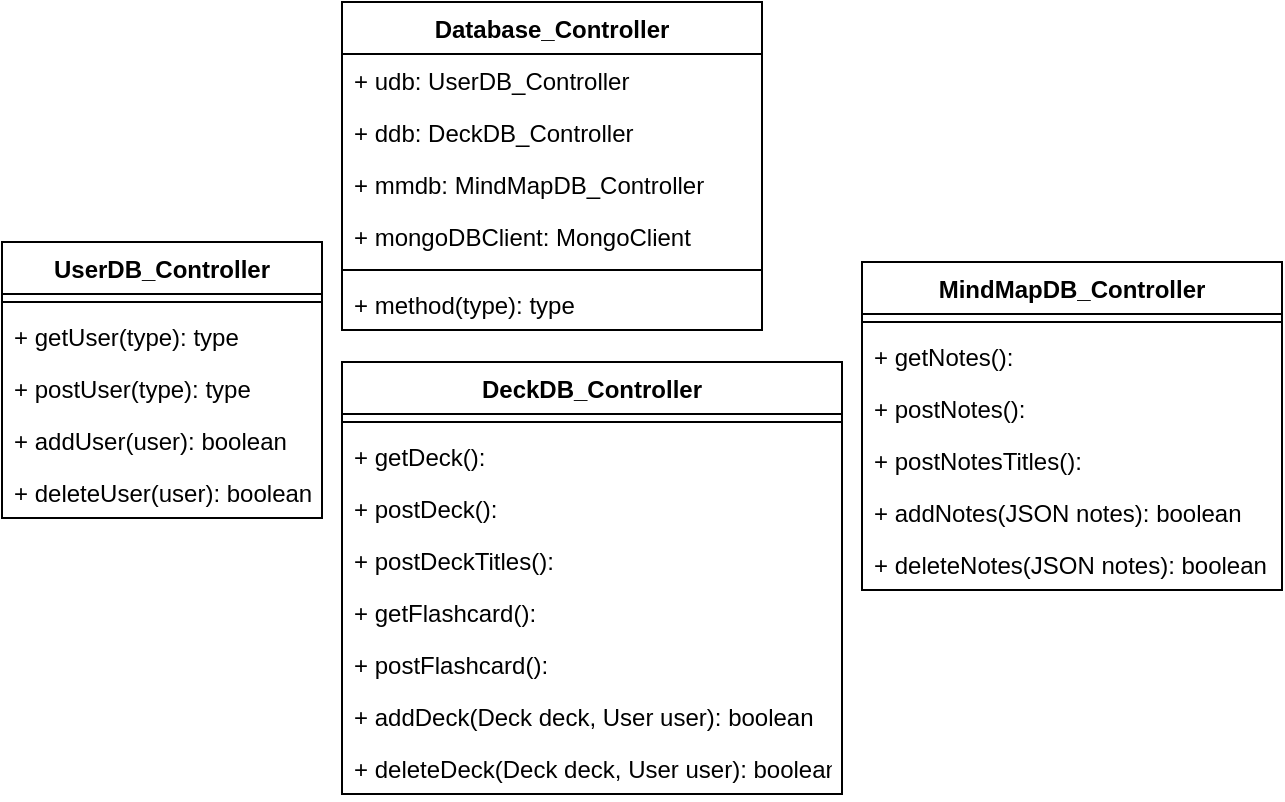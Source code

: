 <mxfile version="16.6.2" type="github">
  <diagram id="OZFG6OfKiUKvitj1Ooh6" name="Page-1">
    <mxGraphModel dx="709" dy="336" grid="1" gridSize="10" guides="1" tooltips="1" connect="1" arrows="1" fold="1" page="1" pageScale="1" pageWidth="850" pageHeight="1100" math="0" shadow="0">
      <root>
        <mxCell id="0" />
        <mxCell id="1" parent="0" />
        <mxCell id="ojVDbGATxQQFOBssAs5M-1" value="Database_Controller" style="swimlane;fontStyle=1;align=center;verticalAlign=top;childLayout=stackLayout;horizontal=1;startSize=26;horizontalStack=0;resizeParent=1;resizeParentMax=0;resizeLast=0;collapsible=1;marginBottom=0;" vertex="1" parent="1">
          <mxGeometry x="190" y="10" width="210" height="164" as="geometry" />
        </mxCell>
        <mxCell id="ojVDbGATxQQFOBssAs5M-2" value="+ udb: UserDB_Controller" style="text;strokeColor=none;fillColor=none;align=left;verticalAlign=top;spacingLeft=4;spacingRight=4;overflow=hidden;rotatable=0;points=[[0,0.5],[1,0.5]];portConstraint=eastwest;" vertex="1" parent="ojVDbGATxQQFOBssAs5M-1">
          <mxGeometry y="26" width="210" height="26" as="geometry" />
        </mxCell>
        <mxCell id="ojVDbGATxQQFOBssAs5M-18" value="+ ddb: DeckDB_Controller" style="text;strokeColor=none;fillColor=none;align=left;verticalAlign=top;spacingLeft=4;spacingRight=4;overflow=hidden;rotatable=0;points=[[0,0.5],[1,0.5]];portConstraint=eastwest;" vertex="1" parent="ojVDbGATxQQFOBssAs5M-1">
          <mxGeometry y="52" width="210" height="26" as="geometry" />
        </mxCell>
        <mxCell id="ojVDbGATxQQFOBssAs5M-19" value="+ mmdb: MindMapDB_Controller" style="text;strokeColor=none;fillColor=none;align=left;verticalAlign=top;spacingLeft=4;spacingRight=4;overflow=hidden;rotatable=0;points=[[0,0.5],[1,0.5]];portConstraint=eastwest;" vertex="1" parent="ojVDbGATxQQFOBssAs5M-1">
          <mxGeometry y="78" width="210" height="26" as="geometry" />
        </mxCell>
        <mxCell id="ojVDbGATxQQFOBssAs5M-25" value="+ mongoDBClient: MongoClient" style="text;strokeColor=none;fillColor=none;align=left;verticalAlign=top;spacingLeft=4;spacingRight=4;overflow=hidden;rotatable=0;points=[[0,0.5],[1,0.5]];portConstraint=eastwest;" vertex="1" parent="ojVDbGATxQQFOBssAs5M-1">
          <mxGeometry y="104" width="210" height="26" as="geometry" />
        </mxCell>
        <mxCell id="ojVDbGATxQQFOBssAs5M-3" value="" style="line;strokeWidth=1;fillColor=none;align=left;verticalAlign=middle;spacingTop=-1;spacingLeft=3;spacingRight=3;rotatable=0;labelPosition=right;points=[];portConstraint=eastwest;" vertex="1" parent="ojVDbGATxQQFOBssAs5M-1">
          <mxGeometry y="130" width="210" height="8" as="geometry" />
        </mxCell>
        <mxCell id="ojVDbGATxQQFOBssAs5M-4" value="+ method(type): type" style="text;strokeColor=none;fillColor=none;align=left;verticalAlign=top;spacingLeft=4;spacingRight=4;overflow=hidden;rotatable=0;points=[[0,0.5],[1,0.5]];portConstraint=eastwest;" vertex="1" parent="ojVDbGATxQQFOBssAs5M-1">
          <mxGeometry y="138" width="210" height="26" as="geometry" />
        </mxCell>
        <mxCell id="ojVDbGATxQQFOBssAs5M-5" value="UserDB_Controller" style="swimlane;fontStyle=1;align=center;verticalAlign=top;childLayout=stackLayout;horizontal=1;startSize=26;horizontalStack=0;resizeParent=1;resizeParentMax=0;resizeLast=0;collapsible=1;marginBottom=0;" vertex="1" parent="1">
          <mxGeometry x="20" y="130" width="160" height="138" as="geometry" />
        </mxCell>
        <mxCell id="ojVDbGATxQQFOBssAs5M-7" value="" style="line;strokeWidth=1;fillColor=none;align=left;verticalAlign=middle;spacingTop=-1;spacingLeft=3;spacingRight=3;rotatable=0;labelPosition=right;points=[];portConstraint=eastwest;" vertex="1" parent="ojVDbGATxQQFOBssAs5M-5">
          <mxGeometry y="26" width="160" height="8" as="geometry" />
        </mxCell>
        <mxCell id="ojVDbGATxQQFOBssAs5M-8" value="+ getUser(type): type" style="text;strokeColor=none;fillColor=none;align=left;verticalAlign=top;spacingLeft=4;spacingRight=4;overflow=hidden;rotatable=0;points=[[0,0.5],[1,0.5]];portConstraint=eastwest;" vertex="1" parent="ojVDbGATxQQFOBssAs5M-5">
          <mxGeometry y="34" width="160" height="26" as="geometry" />
        </mxCell>
        <mxCell id="ojVDbGATxQQFOBssAs5M-20" value="+ postUser(type): type" style="text;strokeColor=none;fillColor=none;align=left;verticalAlign=top;spacingLeft=4;spacingRight=4;overflow=hidden;rotatable=0;points=[[0,0.5],[1,0.5]];portConstraint=eastwest;" vertex="1" parent="ojVDbGATxQQFOBssAs5M-5">
          <mxGeometry y="60" width="160" height="26" as="geometry" />
        </mxCell>
        <mxCell id="ojVDbGATxQQFOBssAs5M-28" value="+ addUser(user): boolean" style="text;strokeColor=none;fillColor=none;align=left;verticalAlign=top;spacingLeft=4;spacingRight=4;overflow=hidden;rotatable=0;points=[[0,0.5],[1,0.5]];portConstraint=eastwest;" vertex="1" parent="ojVDbGATxQQFOBssAs5M-5">
          <mxGeometry y="86" width="160" height="26" as="geometry" />
        </mxCell>
        <mxCell id="ojVDbGATxQQFOBssAs5M-29" value="+ deleteUser(user): boolean" style="text;strokeColor=none;fillColor=none;align=left;verticalAlign=top;spacingLeft=4;spacingRight=4;overflow=hidden;rotatable=0;points=[[0,0.5],[1,0.5]];portConstraint=eastwest;" vertex="1" parent="ojVDbGATxQQFOBssAs5M-5">
          <mxGeometry y="112" width="160" height="26" as="geometry" />
        </mxCell>
        <mxCell id="ojVDbGATxQQFOBssAs5M-9" value="DeckDB_Controller" style="swimlane;fontStyle=1;align=center;verticalAlign=top;childLayout=stackLayout;horizontal=1;startSize=26;horizontalStack=0;resizeParent=1;resizeParentMax=0;resizeLast=0;collapsible=1;marginBottom=0;" vertex="1" parent="1">
          <mxGeometry x="190" y="190" width="250" height="216" as="geometry" />
        </mxCell>
        <mxCell id="ojVDbGATxQQFOBssAs5M-11" value="" style="line;strokeWidth=1;fillColor=none;align=left;verticalAlign=middle;spacingTop=-1;spacingLeft=3;spacingRight=3;rotatable=0;labelPosition=right;points=[];portConstraint=eastwest;" vertex="1" parent="ojVDbGATxQQFOBssAs5M-9">
          <mxGeometry y="26" width="250" height="8" as="geometry" />
        </mxCell>
        <mxCell id="ojVDbGATxQQFOBssAs5M-12" value="+ getDeck(): " style="text;strokeColor=none;fillColor=none;align=left;verticalAlign=top;spacingLeft=4;spacingRight=4;overflow=hidden;rotatable=0;points=[[0,0.5],[1,0.5]];portConstraint=eastwest;" vertex="1" parent="ojVDbGATxQQFOBssAs5M-9">
          <mxGeometry y="34" width="250" height="26" as="geometry" />
        </mxCell>
        <mxCell id="ojVDbGATxQQFOBssAs5M-22" value="+ postDeck(): " style="text;strokeColor=none;fillColor=none;align=left;verticalAlign=top;spacingLeft=4;spacingRight=4;overflow=hidden;rotatable=0;points=[[0,0.5],[1,0.5]];portConstraint=eastwest;" vertex="1" parent="ojVDbGATxQQFOBssAs5M-9">
          <mxGeometry y="60" width="250" height="26" as="geometry" />
        </mxCell>
        <mxCell id="ojVDbGATxQQFOBssAs5M-30" value="+ postDeckTitles(): " style="text;strokeColor=none;fillColor=none;align=left;verticalAlign=top;spacingLeft=4;spacingRight=4;overflow=hidden;rotatable=0;points=[[0,0.5],[1,0.5]];portConstraint=eastwest;" vertex="1" parent="ojVDbGATxQQFOBssAs5M-9">
          <mxGeometry y="86" width="250" height="26" as="geometry" />
        </mxCell>
        <mxCell id="ojVDbGATxQQFOBssAs5M-24" value="+ getFlashcard(): " style="text;strokeColor=none;fillColor=none;align=left;verticalAlign=top;spacingLeft=4;spacingRight=4;overflow=hidden;rotatable=0;points=[[0,0.5],[1,0.5]];portConstraint=eastwest;" vertex="1" parent="ojVDbGATxQQFOBssAs5M-9">
          <mxGeometry y="112" width="250" height="26" as="geometry" />
        </mxCell>
        <mxCell id="ojVDbGATxQQFOBssAs5M-21" value="+ postFlashcard(): " style="text;strokeColor=none;fillColor=none;align=left;verticalAlign=top;spacingLeft=4;spacingRight=4;overflow=hidden;rotatable=0;points=[[0,0.5],[1,0.5]];portConstraint=eastwest;" vertex="1" parent="ojVDbGATxQQFOBssAs5M-9">
          <mxGeometry y="138" width="250" height="26" as="geometry" />
        </mxCell>
        <mxCell id="ojVDbGATxQQFOBssAs5M-26" value="+ addDeck(Deck deck, User user): boolean " style="text;strokeColor=none;fillColor=none;align=left;verticalAlign=top;spacingLeft=4;spacingRight=4;overflow=hidden;rotatable=0;points=[[0,0.5],[1,0.5]];portConstraint=eastwest;" vertex="1" parent="ojVDbGATxQQFOBssAs5M-9">
          <mxGeometry y="164" width="250" height="26" as="geometry" />
        </mxCell>
        <mxCell id="ojVDbGATxQQFOBssAs5M-27" value="+ deleteDeck(Deck deck, User user): boolean " style="text;strokeColor=none;fillColor=none;align=left;verticalAlign=top;spacingLeft=4;spacingRight=4;overflow=hidden;rotatable=0;points=[[0,0.5],[1,0.5]];portConstraint=eastwest;" vertex="1" parent="ojVDbGATxQQFOBssAs5M-9">
          <mxGeometry y="190" width="250" height="26" as="geometry" />
        </mxCell>
        <mxCell id="ojVDbGATxQQFOBssAs5M-13" value="MindMapDB_Controller" style="swimlane;fontStyle=1;align=center;verticalAlign=top;childLayout=stackLayout;horizontal=1;startSize=26;horizontalStack=0;resizeParent=1;resizeParentMax=0;resizeLast=0;collapsible=1;marginBottom=0;" vertex="1" parent="1">
          <mxGeometry x="450" y="140" width="210" height="164" as="geometry">
            <mxRectangle x="460" y="140" width="170" height="26" as="alternateBounds" />
          </mxGeometry>
        </mxCell>
        <mxCell id="ojVDbGATxQQFOBssAs5M-15" value="" style="line;strokeWidth=1;fillColor=none;align=left;verticalAlign=middle;spacingTop=-1;spacingLeft=3;spacingRight=3;rotatable=0;labelPosition=right;points=[];portConstraint=eastwest;" vertex="1" parent="ojVDbGATxQQFOBssAs5M-13">
          <mxGeometry y="26" width="210" height="8" as="geometry" />
        </mxCell>
        <mxCell id="ojVDbGATxQQFOBssAs5M-23" value="+ getNotes(): " style="text;strokeColor=none;fillColor=none;align=left;verticalAlign=top;spacingLeft=4;spacingRight=4;overflow=hidden;rotatable=0;points=[[0,0.5],[1,0.5]];portConstraint=eastwest;" vertex="1" parent="ojVDbGATxQQFOBssAs5M-13">
          <mxGeometry y="34" width="210" height="26" as="geometry" />
        </mxCell>
        <mxCell id="ojVDbGATxQQFOBssAs5M-16" value="+ postNotes(): " style="text;strokeColor=none;fillColor=none;align=left;verticalAlign=top;spacingLeft=4;spacingRight=4;overflow=hidden;rotatable=0;points=[[0,0.5],[1,0.5]];portConstraint=eastwest;" vertex="1" parent="ojVDbGATxQQFOBssAs5M-13">
          <mxGeometry y="60" width="210" height="26" as="geometry" />
        </mxCell>
        <mxCell id="ojVDbGATxQQFOBssAs5M-31" value="+ postNotesTitles(): " style="text;strokeColor=none;fillColor=none;align=left;verticalAlign=top;spacingLeft=4;spacingRight=4;overflow=hidden;rotatable=0;points=[[0,0.5],[1,0.5]];portConstraint=eastwest;" vertex="1" parent="ojVDbGATxQQFOBssAs5M-13">
          <mxGeometry y="86" width="210" height="26" as="geometry" />
        </mxCell>
        <mxCell id="ojVDbGATxQQFOBssAs5M-32" value="+ addNotes(JSON notes): boolean " style="text;strokeColor=none;fillColor=none;align=left;verticalAlign=top;spacingLeft=4;spacingRight=4;overflow=hidden;rotatable=0;points=[[0,0.5],[1,0.5]];portConstraint=eastwest;" vertex="1" parent="ojVDbGATxQQFOBssAs5M-13">
          <mxGeometry y="112" width="210" height="26" as="geometry" />
        </mxCell>
        <mxCell id="ojVDbGATxQQFOBssAs5M-33" value="+ deleteNotes(JSON notes): boolean " style="text;strokeColor=none;fillColor=none;align=left;verticalAlign=top;spacingLeft=4;spacingRight=4;overflow=hidden;rotatable=0;points=[[0,0.5],[1,0.5]];portConstraint=eastwest;" vertex="1" parent="ojVDbGATxQQFOBssAs5M-13">
          <mxGeometry y="138" width="210" height="26" as="geometry" />
        </mxCell>
      </root>
    </mxGraphModel>
  </diagram>
</mxfile>
